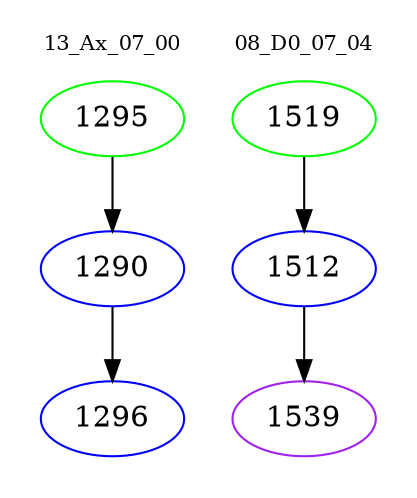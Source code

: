 digraph{
subgraph cluster_0 {
color = white
label = "13_Ax_07_00";
fontsize=10;
T0_1295 [label="1295", color="green"]
T0_1295 -> T0_1290 [color="black"]
T0_1290 [label="1290", color="blue"]
T0_1290 -> T0_1296 [color="black"]
T0_1296 [label="1296", color="blue"]
}
subgraph cluster_1 {
color = white
label = "08_D0_07_04";
fontsize=10;
T1_1519 [label="1519", color="green"]
T1_1519 -> T1_1512 [color="black"]
T1_1512 [label="1512", color="blue"]
T1_1512 -> T1_1539 [color="black"]
T1_1539 [label="1539", color="purple"]
}
}
